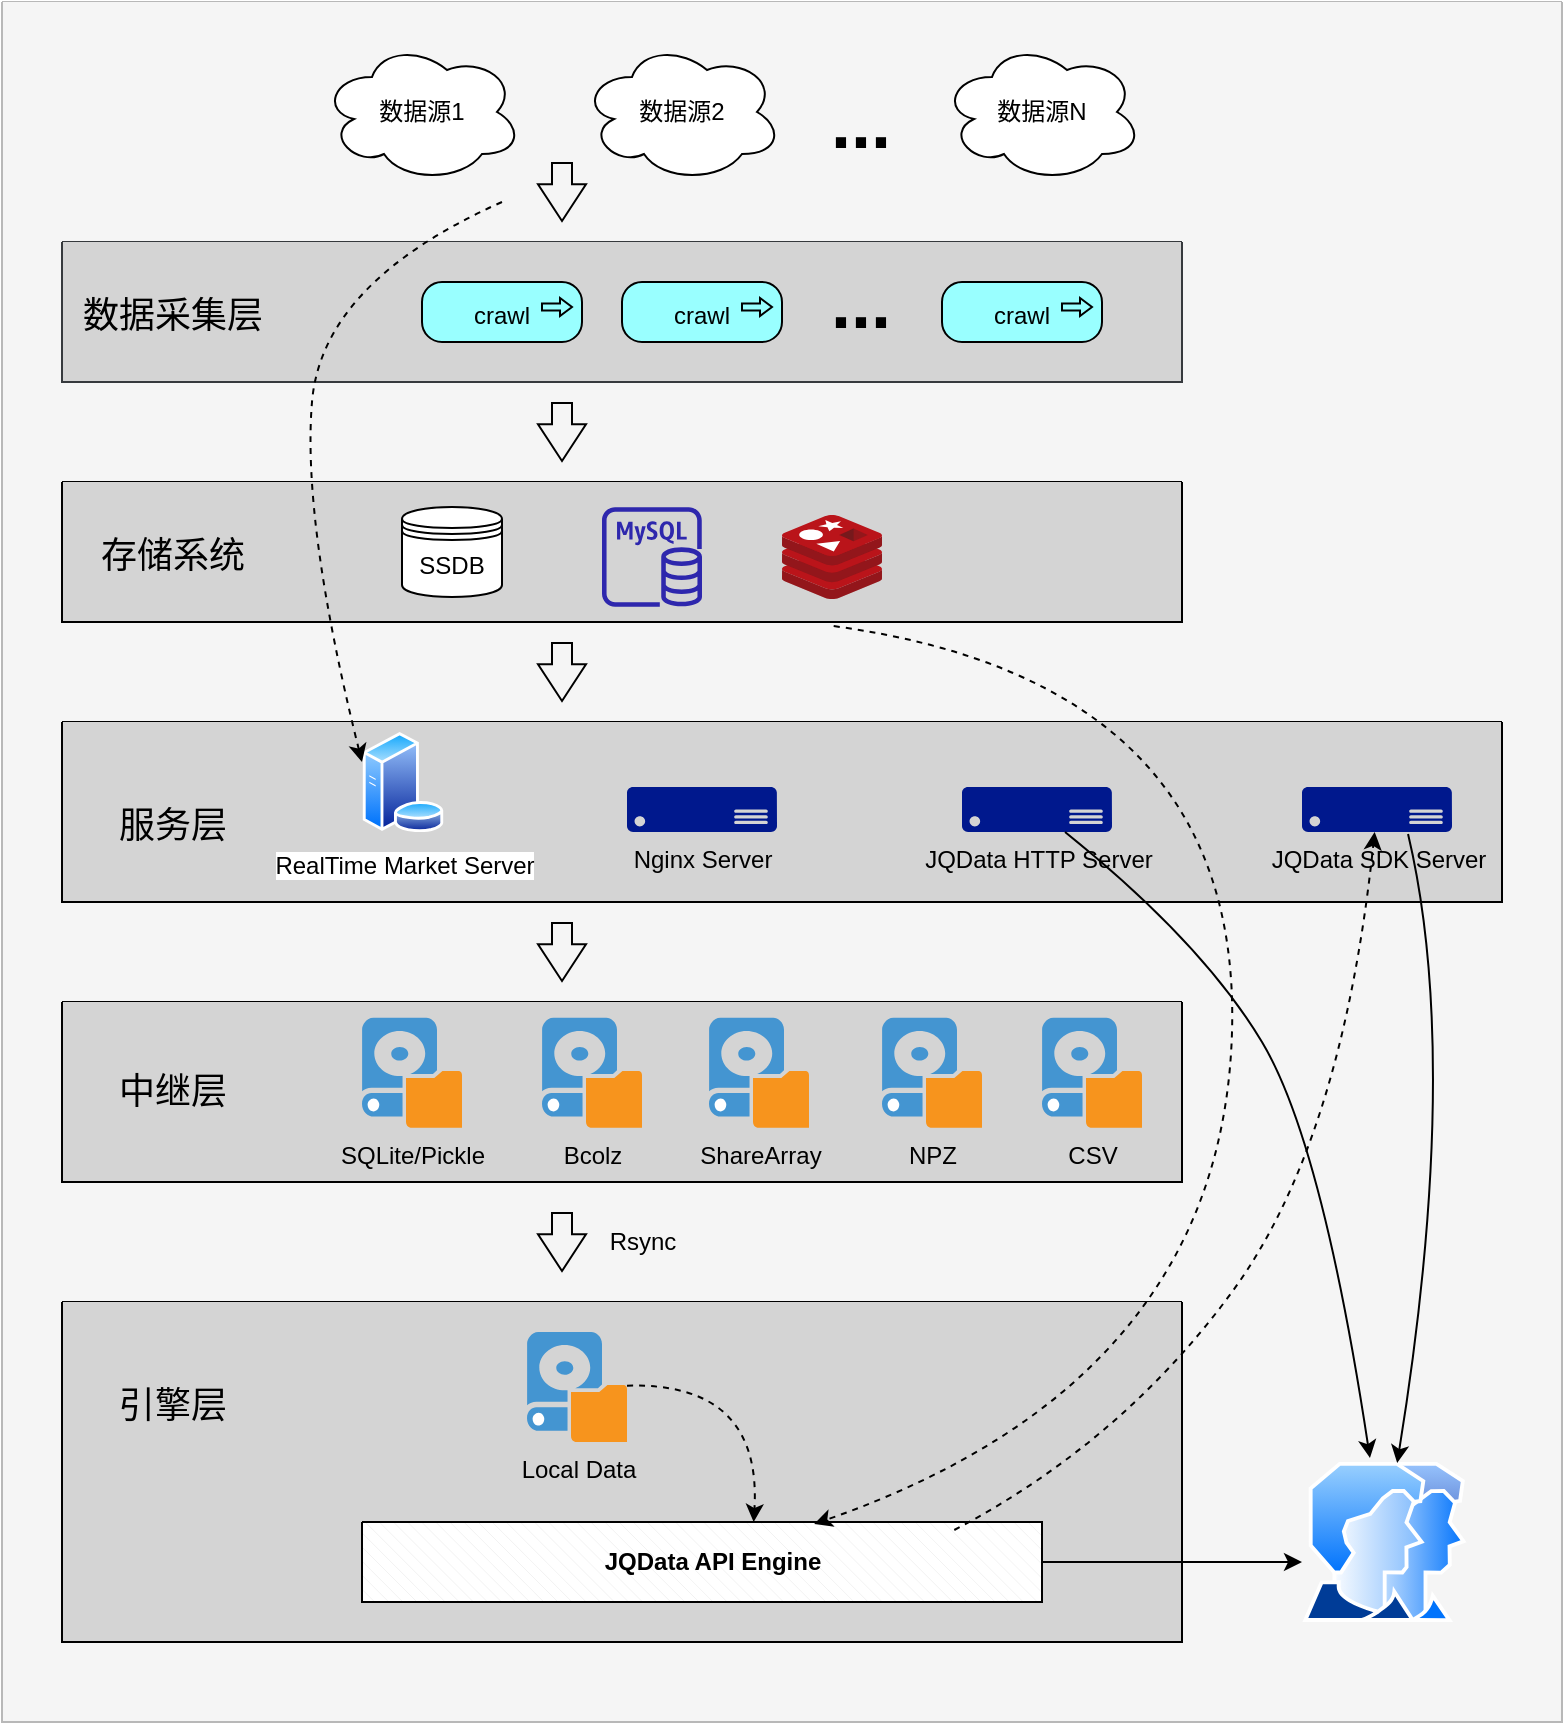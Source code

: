 <mxfile version="20.3.3" type="github">
  <diagram id="msdqO2DtJPQkm1k40kQa" name="第 1 页">
    <mxGraphModel dx="1422" dy="1973" grid="1" gridSize="10" guides="1" tooltips="1" connect="1" arrows="1" fold="1" page="1" pageScale="1" pageWidth="827" pageHeight="1169" math="0" shadow="0">
      <root>
        <mxCell id="0" />
        <mxCell id="1" parent="0" />
        <mxCell id="W50F5Gtsc8ldsoskQsG7-92" value="" style="swimlane;startSize=0;rounded=0;shadow=0;fillStyle=auto;strokeColor=#B8B8B8;fontSize=12;fillColor=#2B2B2B;gradientColor=#9E9E9E;swimlaneFillColor=#F5F5F5;" vertex="1" parent="1">
          <mxGeometry x="10" y="-20" width="780" height="860" as="geometry" />
        </mxCell>
        <mxCell id="W50F5Gtsc8ldsoskQsG7-1" value="" style="swimlane;startSize=0;fillColor=#2B2B2B;fillStyle=auto;shadow=0;rounded=0;swimlaneFillColor=#D4D4D4;strokeColor=#36393d;" vertex="1" parent="1">
          <mxGeometry x="40" y="100" width="560" height="70" as="geometry" />
        </mxCell>
        <mxCell id="W50F5Gtsc8ldsoskQsG7-13" value="&lt;font style=&quot;font-size: 18px;&quot;&gt;数据采集层&lt;/font&gt;" style="text;html=1;align=center;verticalAlign=middle;resizable=0;points=[];autosize=1;strokeColor=none;fillColor=none;fontSize=36;" vertex="1" parent="W50F5Gtsc8ldsoskQsG7-1">
          <mxGeometry width="110" height="60" as="geometry" />
        </mxCell>
        <mxCell id="W50F5Gtsc8ldsoskQsG7-14" value="&lt;font style=&quot;font-size: 12px;&quot;&gt;crawl&lt;/font&gt;" style="html=1;outlineConnect=0;whiteSpace=wrap;fillColor=#99ffff;shape=mxgraph.archimate3.application;appType=proc;archiType=rounded;fontSize=18;" vertex="1" parent="W50F5Gtsc8ldsoskQsG7-1">
          <mxGeometry x="180" y="20" width="80" height="30" as="geometry" />
        </mxCell>
        <mxCell id="W50F5Gtsc8ldsoskQsG7-18" value="&lt;font style=&quot;font-size: 12px;&quot;&gt;crawl&lt;/font&gt;" style="html=1;outlineConnect=0;whiteSpace=wrap;fillColor=#99ffff;shape=mxgraph.archimate3.application;appType=proc;archiType=rounded;fontSize=18;" vertex="1" parent="W50F5Gtsc8ldsoskQsG7-1">
          <mxGeometry x="280" y="20" width="80" height="30" as="geometry" />
        </mxCell>
        <mxCell id="W50F5Gtsc8ldsoskQsG7-19" value="&lt;font style=&quot;font-size: 12px;&quot;&gt;crawl&lt;/font&gt;" style="html=1;outlineConnect=0;whiteSpace=wrap;fillColor=#99ffff;shape=mxgraph.archimate3.application;appType=proc;archiType=rounded;fontSize=18;" vertex="1" parent="W50F5Gtsc8ldsoskQsG7-1">
          <mxGeometry x="440" y="20" width="80" height="30" as="geometry" />
        </mxCell>
        <mxCell id="W50F5Gtsc8ldsoskQsG7-20" value="&lt;font style=&quot;font-size: 36px;&quot;&gt;&lt;b style=&quot;&quot;&gt;...&lt;/b&gt;&lt;/font&gt;" style="text;html=1;align=center;verticalAlign=middle;resizable=0;points=[];autosize=1;strokeColor=none;fillColor=none;" vertex="1" parent="W50F5Gtsc8ldsoskQsG7-1">
          <mxGeometry x="373.5" width="50" height="60" as="geometry" />
        </mxCell>
        <mxCell id="W50F5Gtsc8ldsoskQsG7-3" value="" style="swimlane;startSize=0;swimlaneFillColor=#D4D4D4;gradientColor=default;" vertex="1" parent="1">
          <mxGeometry x="40" y="340" width="720" height="90" as="geometry" />
        </mxCell>
        <mxCell id="W50F5Gtsc8ldsoskQsG7-38" value="&lt;span style=&quot;font-size: 18px;&quot;&gt;服务层&lt;/span&gt;" style="text;html=1;align=center;verticalAlign=middle;resizable=0;points=[];autosize=1;strokeColor=none;fillColor=none;fontSize=36;" vertex="1" parent="W50F5Gtsc8ldsoskQsG7-3">
          <mxGeometry x="15" y="15" width="80" height="60" as="geometry" />
        </mxCell>
        <mxCell id="W50F5Gtsc8ldsoskQsG7-40" value="RealTime Market Server" style="aspect=fixed;perimeter=ellipsePerimeter;html=1;align=center;shadow=0;dashed=0;spacingTop=3;image;image=img/lib/active_directory/database_server.svg;fontSize=12;" vertex="1" parent="W50F5Gtsc8ldsoskQsG7-3">
          <mxGeometry x="150" y="5" width="41" height="50" as="geometry" />
        </mxCell>
        <mxCell id="W50F5Gtsc8ldsoskQsG7-41" value="Nginx Server" style="sketch=0;aspect=fixed;pointerEvents=1;shadow=0;dashed=0;html=1;strokeColor=none;labelPosition=center;verticalLabelPosition=bottom;verticalAlign=top;align=center;fillColor=#00188D;shape=mxgraph.azure.server;fontSize=12;" vertex="1" parent="W50F5Gtsc8ldsoskQsG7-3">
          <mxGeometry x="282.5" y="32.5" width="75" height="22.5" as="geometry" />
        </mxCell>
        <mxCell id="W50F5Gtsc8ldsoskQsG7-44" value="JQData HTTP Server" style="sketch=0;aspect=fixed;pointerEvents=1;shadow=0;dashed=0;html=1;strokeColor=none;labelPosition=center;verticalLabelPosition=bottom;verticalAlign=top;align=center;fillColor=#00188D;shape=mxgraph.azure.server;fontSize=12;" vertex="1" parent="W50F5Gtsc8ldsoskQsG7-3">
          <mxGeometry x="450" y="32.5" width="75" height="22.5" as="geometry" />
        </mxCell>
        <mxCell id="W50F5Gtsc8ldsoskQsG7-45" value="JQData SDK&amp;nbsp;Server" style="sketch=0;aspect=fixed;pointerEvents=1;shadow=0;dashed=0;html=1;strokeColor=none;labelPosition=center;verticalLabelPosition=bottom;verticalAlign=top;align=center;fillColor=#00188D;shape=mxgraph.azure.server;fontSize=12;" vertex="1" parent="W50F5Gtsc8ldsoskQsG7-3">
          <mxGeometry x="620" y="32.5" width="75" height="22.5" as="geometry" />
        </mxCell>
        <mxCell id="W50F5Gtsc8ldsoskQsG7-4" value="" style="swimlane;startSize=0;gradientColor=default;swimlaneFillColor=#D4D4D4;" vertex="1" parent="1">
          <mxGeometry x="40" y="480" width="560" height="90" as="geometry" />
        </mxCell>
        <mxCell id="W50F5Gtsc8ldsoskQsG7-60" value="&lt;span style=&quot;font-size: 18px;&quot;&gt;中继层&lt;/span&gt;" style="text;html=1;align=center;verticalAlign=middle;resizable=0;points=[];autosize=1;strokeColor=none;fillColor=none;fontSize=36;" vertex="1" parent="W50F5Gtsc8ldsoskQsG7-4">
          <mxGeometry x="15" y="7.9" width="80" height="60" as="geometry" />
        </mxCell>
        <mxCell id="W50F5Gtsc8ldsoskQsG7-61" value="SQLite/Pickle" style="shadow=0;dashed=0;html=1;strokeColor=none;fillColor=#4495D1;labelPosition=center;verticalLabelPosition=bottom;verticalAlign=top;align=center;outlineConnect=0;shape=mxgraph.veeam.local_disk;fontSize=12;" vertex="1" parent="W50F5Gtsc8ldsoskQsG7-4">
          <mxGeometry x="150" y="7.9" width="50" height="55" as="geometry" />
        </mxCell>
        <mxCell id="W50F5Gtsc8ldsoskQsG7-66" value="Bcolz" style="shadow=0;dashed=0;html=1;strokeColor=none;fillColor=#4495D1;labelPosition=center;verticalLabelPosition=bottom;verticalAlign=top;align=center;outlineConnect=0;shape=mxgraph.veeam.local_disk;fontSize=12;" vertex="1" parent="W50F5Gtsc8ldsoskQsG7-4">
          <mxGeometry x="240" y="7.9" width="50" height="55" as="geometry" />
        </mxCell>
        <mxCell id="W50F5Gtsc8ldsoskQsG7-67" value="ShareArray" style="shadow=0;dashed=0;html=1;strokeColor=none;fillColor=#4495D1;labelPosition=center;verticalLabelPosition=bottom;verticalAlign=top;align=center;outlineConnect=0;shape=mxgraph.veeam.local_disk;fontSize=12;" vertex="1" parent="W50F5Gtsc8ldsoskQsG7-4">
          <mxGeometry x="323.5" y="7.9" width="50" height="55" as="geometry" />
        </mxCell>
        <mxCell id="W50F5Gtsc8ldsoskQsG7-68" value="NPZ" style="shadow=0;dashed=0;html=1;strokeColor=none;fillColor=#4495D1;labelPosition=center;verticalLabelPosition=bottom;verticalAlign=top;align=center;outlineConnect=0;shape=mxgraph.veeam.local_disk;fontSize=12;" vertex="1" parent="W50F5Gtsc8ldsoskQsG7-4">
          <mxGeometry x="410" y="7.9" width="50" height="55" as="geometry" />
        </mxCell>
        <mxCell id="W50F5Gtsc8ldsoskQsG7-69" value="CSV" style="shadow=0;dashed=0;html=1;strokeColor=none;fillColor=#4495D1;labelPosition=center;verticalLabelPosition=bottom;verticalAlign=top;align=center;outlineConnect=0;shape=mxgraph.veeam.local_disk;fontSize=12;" vertex="1" parent="W50F5Gtsc8ldsoskQsG7-4">
          <mxGeometry x="490" y="7.9" width="50" height="55" as="geometry" />
        </mxCell>
        <mxCell id="W50F5Gtsc8ldsoskQsG7-5" value="" style="swimlane;startSize=0;gradientColor=default;swimlaneFillColor=#D4D4D4;" vertex="1" parent="1">
          <mxGeometry x="40" y="630" width="560" height="170" as="geometry" />
        </mxCell>
        <mxCell id="W50F5Gtsc8ldsoskQsG7-73" value="&lt;span style=&quot;font-size: 18px;&quot;&gt;引擎层&lt;/span&gt;" style="text;html=1;align=center;verticalAlign=middle;resizable=0;points=[];autosize=1;strokeColor=none;fillColor=none;fontSize=36;" vertex="1" parent="W50F5Gtsc8ldsoskQsG7-5">
          <mxGeometry x="15" y="15" width="80" height="60" as="geometry" />
        </mxCell>
        <mxCell id="W50F5Gtsc8ldsoskQsG7-75" value="Local Data" style="shadow=0;dashed=0;html=1;strokeColor=none;fillColor=#4495D1;labelPosition=center;verticalLabelPosition=bottom;verticalAlign=top;align=center;outlineConnect=0;shape=mxgraph.veeam.local_disk;fontSize=12;" vertex="1" parent="W50F5Gtsc8ldsoskQsG7-5">
          <mxGeometry x="232.5" y="15" width="50" height="55" as="geometry" />
        </mxCell>
        <mxCell id="W50F5Gtsc8ldsoskQsG7-77" value="" style="verticalLabelPosition=bottom;verticalAlign=top;html=1;shape=mxgraph.basic.patternFillRect;fillStyle=diagRev;step=5;fillStrokeWidth=0.2;fillStrokeColor=#dddddd;fontSize=12;" vertex="1" parent="W50F5Gtsc8ldsoskQsG7-5">
          <mxGeometry x="150" y="110" width="340" height="40" as="geometry" />
        </mxCell>
        <mxCell id="W50F5Gtsc8ldsoskQsG7-78" value="&lt;b&gt;JQData API Engine&lt;/b&gt;" style="text;html=1;strokeColor=none;fillColor=none;align=center;verticalAlign=middle;whiteSpace=wrap;rounded=0;fontSize=12;" vertex="1" parent="W50F5Gtsc8ldsoskQsG7-5">
          <mxGeometry x="262.5" y="115" width="125" height="30" as="geometry" />
        </mxCell>
        <mxCell id="W50F5Gtsc8ldsoskQsG7-83" value="" style="curved=1;endArrow=classic;html=1;rounded=0;dashed=1;fontSize=12;entryX=0.576;entryY=0;entryDx=0;entryDy=0;entryPerimeter=0;" edge="1" parent="W50F5Gtsc8ldsoskQsG7-5" source="W50F5Gtsc8ldsoskQsG7-75" target="W50F5Gtsc8ldsoskQsG7-77">
          <mxGeometry width="50" height="50" relative="1" as="geometry">
            <mxPoint x="350" y="90" as="sourcePoint" />
            <mxPoint x="400" y="40" as="targetPoint" />
            <Array as="points">
              <mxPoint x="350" y="40" />
            </Array>
          </mxGeometry>
        </mxCell>
        <mxCell id="W50F5Gtsc8ldsoskQsG7-6" value="数据源1" style="shape=cloud;whiteSpace=wrap;html=1;" vertex="1" parent="1">
          <mxGeometry x="170" width="100" height="70" as="geometry" />
        </mxCell>
        <mxCell id="W50F5Gtsc8ldsoskQsG7-7" value="数据源2" style="shape=cloud;whiteSpace=wrap;html=1;" vertex="1" parent="1">
          <mxGeometry x="300" width="100" height="70" as="geometry" />
        </mxCell>
        <mxCell id="W50F5Gtsc8ldsoskQsG7-10" value="数据源N" style="shape=cloud;whiteSpace=wrap;html=1;" vertex="1" parent="1">
          <mxGeometry x="480" width="100" height="70" as="geometry" />
        </mxCell>
        <mxCell id="W50F5Gtsc8ldsoskQsG7-11" value="&lt;font style=&quot;font-size: 36px;&quot;&gt;&lt;b style=&quot;&quot;&gt;...&lt;/b&gt;&lt;/font&gt;" style="text;html=1;align=center;verticalAlign=middle;resizable=0;points=[];autosize=1;strokeColor=none;fillColor=none;" vertex="1" parent="1">
          <mxGeometry x="414" y="10" width="50" height="60" as="geometry" />
        </mxCell>
        <mxCell id="W50F5Gtsc8ldsoskQsG7-28" value="" style="shape=flexArrow;endArrow=classic;html=1;rounded=0;fontSize=12;endWidth=13;endSize=5.79;" edge="1" parent="1">
          <mxGeometry width="50" height="50" relative="1" as="geometry">
            <mxPoint x="290" y="60" as="sourcePoint" />
            <mxPoint x="290" y="90" as="targetPoint" />
          </mxGeometry>
        </mxCell>
        <mxCell id="W50F5Gtsc8ldsoskQsG7-29" value="" style="swimlane;startSize=0;swimlaneFillColor=#D4D4D4;gradientColor=default;" vertex="1" parent="1">
          <mxGeometry x="40" y="220" width="560" height="70" as="geometry" />
        </mxCell>
        <mxCell id="W50F5Gtsc8ldsoskQsG7-30" value="&lt;font style=&quot;font-size: 18px;&quot;&gt;存储系统&lt;/font&gt;" style="text;html=1;align=center;verticalAlign=middle;resizable=0;points=[];autosize=1;strokeColor=none;fillColor=none;fontSize=36;" vertex="1" parent="W50F5Gtsc8ldsoskQsG7-29">
          <mxGeometry x="5" width="100" height="60" as="geometry" />
        </mxCell>
        <mxCell id="W50F5Gtsc8ldsoskQsG7-31" value="SSDB" style="shape=datastore;whiteSpace=wrap;html=1;fontSize=12;" vertex="1" parent="W50F5Gtsc8ldsoskQsG7-29">
          <mxGeometry x="170" y="12.5" width="50" height="45" as="geometry" />
        </mxCell>
        <mxCell id="W50F5Gtsc8ldsoskQsG7-32" value="" style="sketch=0;outlineConnect=0;fontColor=#232F3E;gradientColor=none;fillColor=#2E27AD;strokeColor=none;dashed=0;verticalLabelPosition=bottom;verticalAlign=top;align=center;html=1;fontSize=12;fontStyle=0;aspect=fixed;pointerEvents=1;shape=mxgraph.aws4.rds_mysql_instance;" vertex="1" parent="W50F5Gtsc8ldsoskQsG7-29">
          <mxGeometry x="270" y="12.5" width="50" height="50" as="geometry" />
        </mxCell>
        <mxCell id="W50F5Gtsc8ldsoskQsG7-34" value="" style="sketch=0;aspect=fixed;html=1;points=[];align=center;image;fontSize=12;image=img/lib/mscae/Cache_Redis_Product.svg;" vertex="1" parent="W50F5Gtsc8ldsoskQsG7-29">
          <mxGeometry x="360" y="16.5" width="50" height="42" as="geometry" />
        </mxCell>
        <mxCell id="W50F5Gtsc8ldsoskQsG7-35" value="" style="shape=image;html=1;verticalAlign=top;verticalLabelPosition=bottom;labelBackgroundColor=#ffffff;imageAspect=0;aspect=fixed;image=https://cdn2.iconfinder.com/data/icons/kids/128x128/devices/nfs_unmount.png;fontSize=12;" vertex="1" parent="W50F5Gtsc8ldsoskQsG7-29">
          <mxGeometry x="450" y="12.5" width="50" height="50" as="geometry" />
        </mxCell>
        <mxCell id="W50F5Gtsc8ldsoskQsG7-37" value="" style="shape=flexArrow;endArrow=classic;html=1;rounded=0;fontSize=12;endWidth=13;endSize=5.79;" edge="1" parent="1">
          <mxGeometry width="50" height="50" relative="1" as="geometry">
            <mxPoint x="290" y="180" as="sourcePoint" />
            <mxPoint x="290" y="210" as="targetPoint" />
          </mxGeometry>
        </mxCell>
        <mxCell id="W50F5Gtsc8ldsoskQsG7-43" value="" style="curved=1;endArrow=classic;html=1;rounded=0;fontSize=12;dashed=1;" edge="1" parent="1">
          <mxGeometry width="50" height="50" relative="1" as="geometry">
            <mxPoint x="260" y="80" as="sourcePoint" />
            <mxPoint x="190" y="360" as="targetPoint" />
            <Array as="points">
              <mxPoint x="170" y="120" />
              <mxPoint x="160" y="240" />
            </Array>
          </mxGeometry>
        </mxCell>
        <mxCell id="W50F5Gtsc8ldsoskQsG7-58" value="" style="shape=flexArrow;endArrow=classic;html=1;rounded=0;fontSize=12;endWidth=13;endSize=5.79;" edge="1" parent="1">
          <mxGeometry width="50" height="50" relative="1" as="geometry">
            <mxPoint x="290" y="300" as="sourcePoint" />
            <mxPoint x="290" y="330" as="targetPoint" />
          </mxGeometry>
        </mxCell>
        <mxCell id="W50F5Gtsc8ldsoskQsG7-70" value="" style="shape=flexArrow;endArrow=classic;html=1;rounded=0;fontSize=12;endWidth=13;endSize=5.79;" edge="1" parent="1">
          <mxGeometry width="50" height="50" relative="1" as="geometry">
            <mxPoint x="290" y="440" as="sourcePoint" />
            <mxPoint x="290" y="470" as="targetPoint" />
          </mxGeometry>
        </mxCell>
        <mxCell id="W50F5Gtsc8ldsoskQsG7-71" value="" style="shape=flexArrow;endArrow=classic;html=1;rounded=0;fontSize=12;endWidth=13;endSize=5.79;" edge="1" parent="1">
          <mxGeometry width="50" height="50" relative="1" as="geometry">
            <mxPoint x="290" y="585" as="sourcePoint" />
            <mxPoint x="290" y="615" as="targetPoint" />
          </mxGeometry>
        </mxCell>
        <mxCell id="W50F5Gtsc8ldsoskQsG7-72" value="Rsync" style="text;html=1;align=center;verticalAlign=middle;resizable=0;points=[];autosize=1;strokeColor=none;fillColor=none;fontSize=12;" vertex="1" parent="1">
          <mxGeometry x="300" y="585" width="60" height="30" as="geometry" />
        </mxCell>
        <mxCell id="W50F5Gtsc8ldsoskQsG7-84" value="" style="curved=1;endArrow=classic;html=1;rounded=0;dashed=1;fontSize=12;exitX=0.689;exitY=1.029;exitDx=0;exitDy=0;exitPerimeter=0;entryX=0.665;entryY=0.025;entryDx=0;entryDy=0;entryPerimeter=0;" edge="1" parent="1" source="W50F5Gtsc8ldsoskQsG7-29" target="W50F5Gtsc8ldsoskQsG7-77">
          <mxGeometry width="50" height="50" relative="1" as="geometry">
            <mxPoint x="670" y="610" as="sourcePoint" />
            <mxPoint x="720" y="560" as="targetPoint" />
            <Array as="points">
              <mxPoint x="630" y="320" />
              <mxPoint x="620" y="670" />
            </Array>
          </mxGeometry>
        </mxCell>
        <mxCell id="W50F5Gtsc8ldsoskQsG7-85" value="" style="aspect=fixed;perimeter=ellipsePerimeter;html=1;align=center;shadow=0;dashed=0;spacingTop=3;image;image=img/lib/active_directory/user_accounts.svg;fontSize=12;" vertex="1" parent="1">
          <mxGeometry x="660" y="710" width="82.47" height="80" as="geometry" />
        </mxCell>
        <mxCell id="W50F5Gtsc8ldsoskQsG7-87" value="" style="curved=1;endArrow=classic;html=1;rounded=0;dashed=1;fontSize=12;exitX=0.871;exitY=0.1;exitDx=0;exitDy=0;exitPerimeter=0;" edge="1" parent="1" source="W50F5Gtsc8ldsoskQsG7-77" target="W50F5Gtsc8ldsoskQsG7-45">
          <mxGeometry width="50" height="50" relative="1" as="geometry">
            <mxPoint x="680" y="600" as="sourcePoint" />
            <mxPoint x="730" y="550" as="targetPoint" />
            <Array as="points">
              <mxPoint x="570" y="700" />
              <mxPoint x="680" y="550" />
            </Array>
          </mxGeometry>
        </mxCell>
        <mxCell id="W50F5Gtsc8ldsoskQsG7-89" value="" style="endArrow=classic;html=1;rounded=0;fontSize=12;exitX=1;exitY=0.5;exitDx=0;exitDy=0;exitPerimeter=0;" edge="1" parent="1" source="W50F5Gtsc8ldsoskQsG7-77">
          <mxGeometry width="50" height="50" relative="1" as="geometry">
            <mxPoint x="520" y="800" as="sourcePoint" />
            <mxPoint x="660" y="760" as="targetPoint" />
          </mxGeometry>
        </mxCell>
        <mxCell id="W50F5Gtsc8ldsoskQsG7-90" value="" style="curved=1;endArrow=classic;html=1;rounded=0;fontSize=12;entryX=0.412;entryY=-0.025;entryDx=0;entryDy=0;entryPerimeter=0;" edge="1" parent="1" source="W50F5Gtsc8ldsoskQsG7-44" target="W50F5Gtsc8ldsoskQsG7-85">
          <mxGeometry width="50" height="50" relative="1" as="geometry">
            <mxPoint x="770" y="550" as="sourcePoint" />
            <mxPoint x="720" y="600" as="targetPoint" />
            <Array as="points">
              <mxPoint x="610" y="450" />
              <mxPoint x="670" y="550" />
            </Array>
          </mxGeometry>
        </mxCell>
        <mxCell id="W50F5Gtsc8ldsoskQsG7-91" value="" style="curved=1;endArrow=classic;html=1;rounded=0;fontSize=12;exitX=0.707;exitY=1.044;exitDx=0;exitDy=0;exitPerimeter=0;" edge="1" parent="1" source="W50F5Gtsc8ldsoskQsG7-45" target="W50F5Gtsc8ldsoskQsG7-85">
          <mxGeometry width="50" height="50" relative="1" as="geometry">
            <mxPoint x="780" y="570" as="sourcePoint" />
            <mxPoint x="830" y="520" as="targetPoint" />
            <Array as="points">
              <mxPoint x="740" y="510" />
            </Array>
          </mxGeometry>
        </mxCell>
      </root>
    </mxGraphModel>
  </diagram>
</mxfile>
